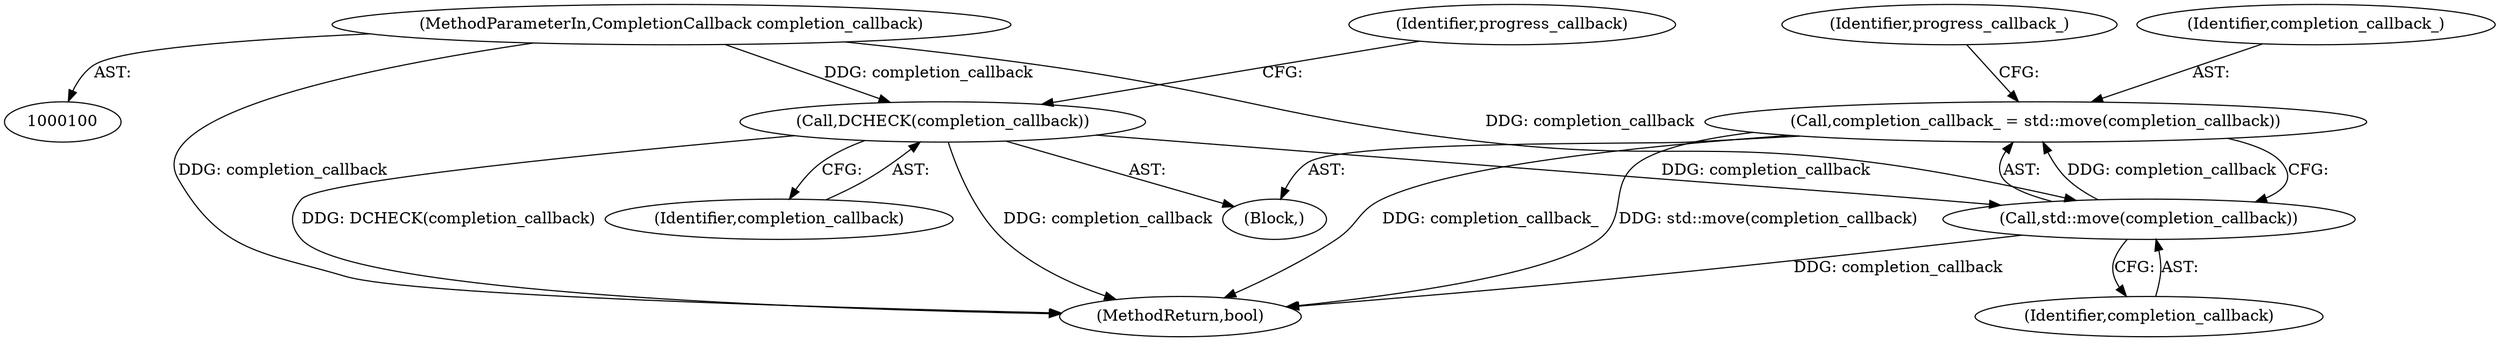 digraph "0_Chrome_35eb28748d45b87695a69eceffaff73a0be476af@API" {
"1000163" [label="(Call,completion_callback_ = std::move(completion_callback))"];
"1000165" [label="(Call,std::move(completion_callback))"];
"1000105" [label="(Call,DCHECK(completion_callback))"];
"1000102" [label="(MethodParameterIn,CompletionCallback completion_callback)"];
"1000215" [label="(MethodReturn,bool)"];
"1000166" [label="(Identifier,completion_callback)"];
"1000104" [label="(Block,)"];
"1000165" [label="(Call,std::move(completion_callback))"];
"1000105" [label="(Call,DCHECK(completion_callback))"];
"1000168" [label="(Identifier,progress_callback_)"];
"1000163" [label="(Call,completion_callback_ = std::move(completion_callback))"];
"1000164" [label="(Identifier,completion_callback_)"];
"1000102" [label="(MethodParameterIn,CompletionCallback completion_callback)"];
"1000106" [label="(Identifier,completion_callback)"];
"1000108" [label="(Identifier,progress_callback)"];
"1000163" -> "1000104"  [label="AST: "];
"1000163" -> "1000165"  [label="CFG: "];
"1000164" -> "1000163"  [label="AST: "];
"1000165" -> "1000163"  [label="AST: "];
"1000168" -> "1000163"  [label="CFG: "];
"1000163" -> "1000215"  [label="DDG: completion_callback_"];
"1000163" -> "1000215"  [label="DDG: std::move(completion_callback)"];
"1000165" -> "1000163"  [label="DDG: completion_callback"];
"1000165" -> "1000166"  [label="CFG: "];
"1000166" -> "1000165"  [label="AST: "];
"1000165" -> "1000215"  [label="DDG: completion_callback"];
"1000105" -> "1000165"  [label="DDG: completion_callback"];
"1000102" -> "1000165"  [label="DDG: completion_callback"];
"1000105" -> "1000104"  [label="AST: "];
"1000105" -> "1000106"  [label="CFG: "];
"1000106" -> "1000105"  [label="AST: "];
"1000108" -> "1000105"  [label="CFG: "];
"1000105" -> "1000215"  [label="DDG: DCHECK(completion_callback)"];
"1000105" -> "1000215"  [label="DDG: completion_callback"];
"1000102" -> "1000105"  [label="DDG: completion_callback"];
"1000102" -> "1000100"  [label="AST: "];
"1000102" -> "1000215"  [label="DDG: completion_callback"];
}
